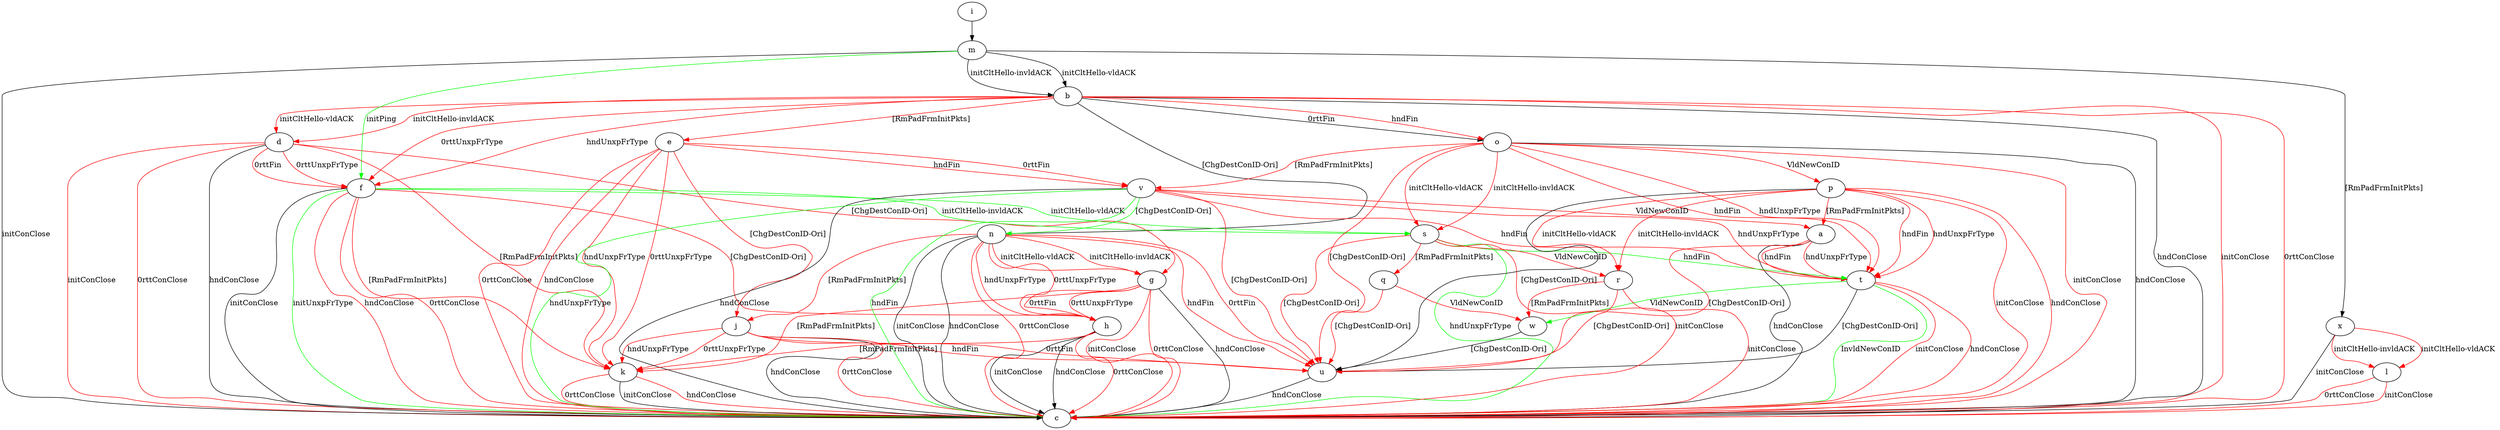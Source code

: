 digraph "" {
	a -> c	[key=0,
		label="hndConClose "];
	a -> t	[key=0,
		color=red,
		label="hndFin "];
	a -> t	[key=1,
		color=red,
		label="hndUnxpFrType "];
	a -> u	[key=0,
		color=red,
		label="[ChgDestConID-Ori] "];
	b -> c	[key=0,
		label="hndConClose "];
	b -> c	[key=1,
		color=red,
		label="initConClose "];
	b -> c	[key=2,
		color=red,
		label="0rttConClose "];
	b -> d	[key=0,
		color=red,
		label="initCltHello-vldACK "];
	b -> d	[key=1,
		color=red,
		label="initCltHello-invldACK "];
	b -> e	[key=0,
		color=red,
		label="[RmPadFrmInitPkts] "];
	b -> f	[key=0,
		color=red,
		label="hndUnxpFrType "];
	b -> f	[key=1,
		color=red,
		label="0rttUnxpFrType "];
	b -> n	[key=0,
		label="[ChgDestConID-Ori] "];
	b -> o	[key=0,
		label="0rttFin "];
	b -> o	[key=1,
		color=red,
		label="hndFin "];
	d -> c	[key=0,
		label="hndConClose "];
	d -> c	[key=1,
		color=red,
		label="initConClose "];
	d -> c	[key=2,
		color=red,
		label="0rttConClose "];
	d -> f	[key=0,
		color=red,
		label="0rttFin "];
	d -> f	[key=1,
		color=red,
		label="0rttUnxpFrType "];
	d -> g	[key=0,
		color=red,
		label="[ChgDestConID-Ori] "];
	d -> k	[key=0,
		color=red,
		label="[RmPadFrmInitPkts] "];
	e -> c	[key=0,
		color=red,
		label="hndConClose "];
	e -> c	[key=1,
		color=red,
		label="0rttConClose "];
	e -> j	[key=0,
		color=red,
		label="[ChgDestConID-Ori] "];
	e -> k	[key=0,
		color=red,
		label="hndUnxpFrType "];
	e -> k	[key=1,
		color=red,
		label="0rttUnxpFrType "];
	e -> v	[key=0,
		color=red,
		label="hndFin "];
	e -> v	[key=1,
		color=red,
		label="0rttFin "];
	f -> c	[key=0,
		label="initConClose "];
	f -> c	[key=1,
		color=green,
		label="initUnxpFrType "];
	f -> c	[key=2,
		color=red,
		label="hndConClose "];
	f -> c	[key=3,
		color=red,
		label="0rttConClose "];
	f -> h	[key=0,
		color=red,
		label="[ChgDestConID-Ori] "];
	f -> k	[key=0,
		color=red,
		label="[RmPadFrmInitPkts] "];
	f -> s	[key=0,
		color=green,
		label="initCltHello-vldACK "];
	f -> s	[key=1,
		color=green,
		label="initCltHello-invldACK "];
	g -> c	[key=0,
		label="hndConClose "];
	g -> c	[key=1,
		color=red,
		label="initConClose "];
	g -> c	[key=2,
		color=red,
		label="0rttConClose "];
	g -> h	[key=0,
		color=red,
		label="0rttFin "];
	g -> h	[key=1,
		color=red,
		label="0rttUnxpFrType "];
	g -> k	[key=0,
		color=red,
		label="[RmPadFrmInitPkts] "];
	h -> c	[key=0,
		label="initConClose "];
	h -> c	[key=1,
		label="hndConClose "];
	h -> c	[key=2,
		color=red,
		label="0rttConClose "];
	h -> k	[key=0,
		color=red,
		label="[RmPadFrmInitPkts] "];
	i -> m	[key=0];
	j -> c	[key=0,
		label="hndConClose "];
	j -> c	[key=1,
		color=red,
		label="0rttConClose "];
	j -> k	[key=0,
		color=red,
		label="hndUnxpFrType "];
	j -> k	[key=1,
		color=red,
		label="0rttUnxpFrType "];
	j -> u	[key=0,
		color=red,
		label="hndFin "];
	j -> u	[key=1,
		color=red,
		label="0rttFin "];
	k -> c	[key=0,
		label="initConClose "];
	k -> c	[key=1,
		color=red,
		label="hndConClose "];
	k -> c	[key=2,
		color=red,
		label="0rttConClose "];
	l -> c	[key=0,
		color=red,
		label="initConClose "];
	l -> c	[key=1,
		color=red,
		label="0rttConClose "];
	m -> b	[key=0,
		label="initCltHello-vldACK "];
	m -> b	[key=1,
		label="initCltHello-invldACK "];
	m -> c	[key=0,
		label="initConClose "];
	m -> f	[key=0,
		color=green,
		label="initPing "];
	m -> x	[key=0,
		label="[RmPadFrmInitPkts] "];
	n -> c	[key=0,
		label="initConClose "];
	n -> c	[key=1,
		label="hndConClose "];
	n -> c	[key=2,
		color=red,
		label="0rttConClose "];
	n -> g	[key=0,
		color=red,
		label="initCltHello-vldACK "];
	n -> g	[key=1,
		color=red,
		label="initCltHello-invldACK "];
	n -> h	[key=0,
		color=red,
		label="hndUnxpFrType "];
	n -> h	[key=1,
		color=red,
		label="0rttUnxpFrType "];
	n -> j	[key=0,
		color=red,
		label="[RmPadFrmInitPkts] "];
	n -> u	[key=0,
		color=red,
		label="hndFin "];
	n -> u	[key=1,
		color=red,
		label="0rttFin "];
	o -> c	[key=0,
		label="hndConClose "];
	o -> c	[key=1,
		color=red,
		label="initConClose "];
	o -> p	[key=0,
		color=red,
		label="VldNewConID "];
	o -> s	[key=0,
		color=red,
		label="initCltHello-vldACK "];
	o -> s	[key=1,
		color=red,
		label="initCltHello-invldACK "];
	o -> t	[key=0,
		color=red,
		label="hndFin "];
	o -> t	[key=1,
		color=red,
		label="hndUnxpFrType "];
	o -> u	[key=0,
		color=red,
		label="[ChgDestConID-Ori] "];
	o -> v	[key=0,
		color=red,
		label="[RmPadFrmInitPkts] "];
	p -> a	[key=0,
		color=red,
		label="[RmPadFrmInitPkts] "];
	p -> c	[key=0,
		color=red,
		label="initConClose "];
	p -> c	[key=1,
		color=red,
		label="hndConClose "];
	p -> r	[key=0,
		color=red,
		label="initCltHello-vldACK "];
	p -> r	[key=1,
		color=red,
		label="initCltHello-invldACK "];
	p -> t	[key=0,
		color=red,
		label="hndFin "];
	p -> t	[key=1,
		color=red,
		label="hndUnxpFrType "];
	p -> u	[key=0,
		label="[ChgDestConID-Ori] "];
	q -> u	[key=0,
		color=red,
		label="[ChgDestConID-Ori] "];
	q -> w	[key=0,
		color=red,
		label="VldNewConID "];
	r -> c	[key=0,
		color=red,
		label="initConClose "];
	r -> u	[key=0,
		color=red,
		label="[ChgDestConID-Ori] "];
	r -> w	[key=0,
		color=red,
		label="[RmPadFrmInitPkts] "];
	s -> c	[key=0,
		color=green,
		label="hndUnxpFrType "];
	s -> c	[key=1,
		color=red,
		label="initConClose "];
	s -> q	[key=0,
		color=red,
		label="[RmPadFrmInitPkts] "];
	s -> r	[key=0,
		color=red,
		label="VldNewConID "];
	s -> t	[key=0,
		color=green,
		label="hndFin "];
	s -> u	[key=0,
		color=red,
		label="[ChgDestConID-Ori] "];
	t -> c	[key=0,
		color=green,
		label="InvldNewConID "];
	t -> c	[key=1,
		color=red,
		label="initConClose "];
	t -> c	[key=2,
		color=red,
		label="hndConClose "];
	t -> u	[key=0,
		label="[ChgDestConID-Ori] "];
	t -> w	[key=0,
		color=green,
		label="VldNewConID "];
	u -> c	[key=0,
		label="hndConClose "];
	v -> a	[key=0,
		color=red,
		label="VldNewConID "];
	v -> c	[key=0,
		label="hndConClose "];
	v -> c	[key=1,
		color=green,
		label="hndFin "];
	v -> c	[key=2,
		color=green,
		label="hndUnxpFrType "];
	v -> n	[key=0,
		color=green,
		label="[ChgDestConID-Ori] "];
	v -> t	[key=0,
		color=red,
		label="hndFin "];
	v -> t	[key=1,
		color=red,
		label="hndUnxpFrType "];
	v -> u	[key=0,
		color=red,
		label="[ChgDestConID-Ori] "];
	w -> u	[key=0,
		label="[ChgDestConID-Ori] "];
	x -> c	[key=0,
		label="initConClose "];
	x -> l	[key=0,
		color=red,
		label="initCltHello-vldACK "];
	x -> l	[key=1,
		color=red,
		label="initCltHello-invldACK "];
}
